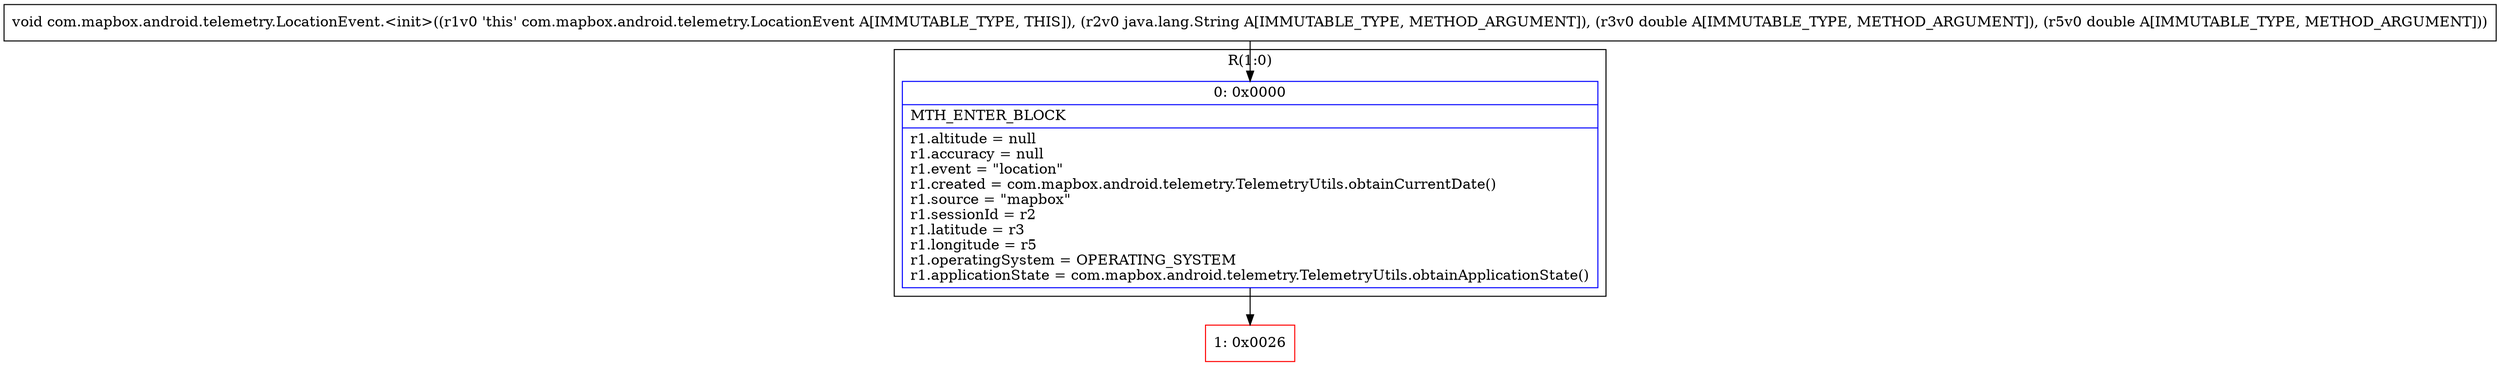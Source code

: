 digraph "CFG forcom.mapbox.android.telemetry.LocationEvent.\<init\>(Ljava\/lang\/String;DD)V" {
subgraph cluster_Region_1591266023 {
label = "R(1:0)";
node [shape=record,color=blue];
Node_0 [shape=record,label="{0\:\ 0x0000|MTH_ENTER_BLOCK\l|r1.altitude = null\lr1.accuracy = null\lr1.event = \"location\"\lr1.created = com.mapbox.android.telemetry.TelemetryUtils.obtainCurrentDate()\lr1.source = \"mapbox\"\lr1.sessionId = r2\lr1.latitude = r3\lr1.longitude = r5\lr1.operatingSystem = OPERATING_SYSTEM\lr1.applicationState = com.mapbox.android.telemetry.TelemetryUtils.obtainApplicationState()\l}"];
}
Node_1 [shape=record,color=red,label="{1\:\ 0x0026}"];
MethodNode[shape=record,label="{void com.mapbox.android.telemetry.LocationEvent.\<init\>((r1v0 'this' com.mapbox.android.telemetry.LocationEvent A[IMMUTABLE_TYPE, THIS]), (r2v0 java.lang.String A[IMMUTABLE_TYPE, METHOD_ARGUMENT]), (r3v0 double A[IMMUTABLE_TYPE, METHOD_ARGUMENT]), (r5v0 double A[IMMUTABLE_TYPE, METHOD_ARGUMENT])) }"];
MethodNode -> Node_0;
Node_0 -> Node_1;
}


